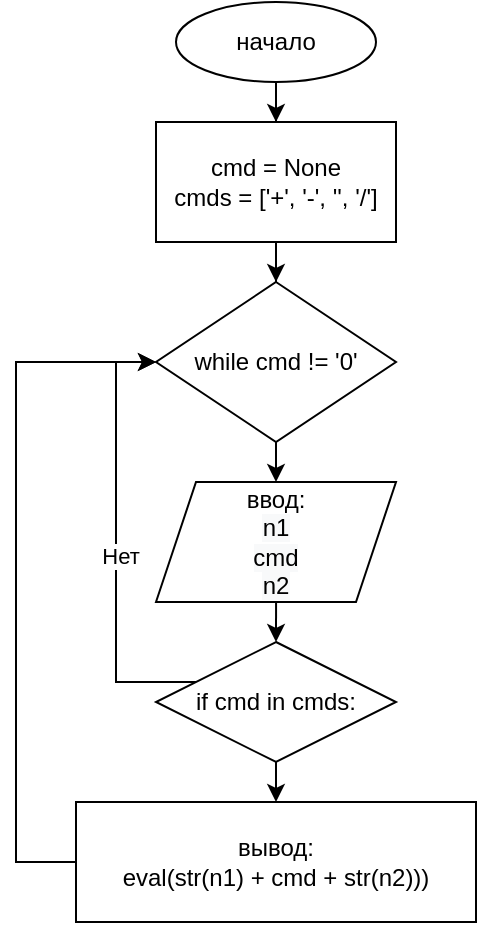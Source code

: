 <mxfile version="15.7.0" type="github" pages="8">
  <diagram id="xDxjL48lZuPB9cThj6UR" name="Page-1">
    <mxGraphModel dx="782" dy="475" grid="1" gridSize="10" guides="1" tooltips="1" connect="1" arrows="1" fold="1" page="1" pageScale="1" pageWidth="827" pageHeight="1169" math="0" shadow="0">
      <root>
        <mxCell id="0" />
        <mxCell id="1" parent="0" />
        <mxCell id="uXtQmsaCIr1bjg0FXYGU-28" style="edgeStyle=orthogonalEdgeStyle;rounded=0;orthogonalLoop=1;jettySize=auto;html=1;entryX=0.5;entryY=0;entryDx=0;entryDy=0;" parent="1" source="uXtQmsaCIr1bjg0FXYGU-1" target="uXtQmsaCIr1bjg0FXYGU-2" edge="1">
          <mxGeometry relative="1" as="geometry" />
        </mxCell>
        <mxCell id="uXtQmsaCIr1bjg0FXYGU-1" value="начало" style="ellipse;whiteSpace=wrap;html=1;" parent="1" vertex="1">
          <mxGeometry x="378" y="355" width="100" height="40" as="geometry" />
        </mxCell>
        <mxCell id="uXtQmsaCIr1bjg0FXYGU-29" style="edgeStyle=orthogonalEdgeStyle;rounded=0;orthogonalLoop=1;jettySize=auto;html=1;entryX=0.5;entryY=0;entryDx=0;entryDy=0;" parent="1" source="uXtQmsaCIr1bjg0FXYGU-2" target="uXtQmsaCIr1bjg0FXYGU-3" edge="1">
          <mxGeometry relative="1" as="geometry" />
        </mxCell>
        <mxCell id="uXtQmsaCIr1bjg0FXYGU-2" value="&lt;div&gt;cmd = None&lt;/div&gt;&lt;div&gt;cmds = [&#39;+&#39;, &#39;-&#39;, &#39;&#39;, &#39;/&#39;]&lt;/div&gt;" style="rounded=0;whiteSpace=wrap;html=1;" parent="1" vertex="1">
          <mxGeometry x="368" y="415" width="120" height="60" as="geometry" />
        </mxCell>
        <mxCell id="uXtQmsaCIr1bjg0FXYGU-12" style="edgeStyle=orthogonalEdgeStyle;rounded=0;orthogonalLoop=1;jettySize=auto;html=1;entryX=0.5;entryY=0;entryDx=0;entryDy=0;" parent="1" source="uXtQmsaCIr1bjg0FXYGU-3" edge="1">
          <mxGeometry relative="1" as="geometry">
            <mxPoint x="428" y="595" as="targetPoint" />
          </mxGeometry>
        </mxCell>
        <mxCell id="uXtQmsaCIr1bjg0FXYGU-3" value="while cmd != &#39;0&#39;" style="rhombus;whiteSpace=wrap;html=1;" parent="1" vertex="1">
          <mxGeometry x="368" y="495" width="120" height="80" as="geometry" />
        </mxCell>
        <mxCell id="uXtQmsaCIr1bjg0FXYGU-13" style="edgeStyle=orthogonalEdgeStyle;rounded=0;orthogonalLoop=1;jettySize=auto;html=1;entryX=0.5;entryY=0;entryDx=0;entryDy=0;" parent="1" target="uXtQmsaCIr1bjg0FXYGU-6" edge="1">
          <mxGeometry relative="1" as="geometry">
            <mxPoint x="428.029" y="655" as="sourcePoint" />
          </mxGeometry>
        </mxCell>
        <mxCell id="uXtQmsaCIr1bjg0FXYGU-8" style="edgeStyle=orthogonalEdgeStyle;rounded=0;orthogonalLoop=1;jettySize=auto;html=1;entryX=0;entryY=0.5;entryDx=0;entryDy=0;" parent="1" source="uXtQmsaCIr1bjg0FXYGU-6" target="uXtQmsaCIr1bjg0FXYGU-3" edge="1">
          <mxGeometry relative="1" as="geometry">
            <mxPoint x="338" y="505" as="targetPoint" />
            <Array as="points">
              <mxPoint x="348" y="695" />
              <mxPoint x="348" y="535" />
            </Array>
          </mxGeometry>
        </mxCell>
        <mxCell id="uXtQmsaCIr1bjg0FXYGU-10" value="Нет" style="edgeLabel;html=1;align=center;verticalAlign=middle;resizable=0;points=[];" parent="uXtQmsaCIr1bjg0FXYGU-8" vertex="1" connectable="0">
          <mxGeometry x="-0.058" y="-2" relative="1" as="geometry">
            <mxPoint as="offset" />
          </mxGeometry>
        </mxCell>
        <mxCell id="uXtQmsaCIr1bjg0FXYGU-22" style="edgeStyle=orthogonalEdgeStyle;rounded=0;orthogonalLoop=1;jettySize=auto;html=1;entryX=0.5;entryY=0;entryDx=0;entryDy=0;" parent="1" source="uXtQmsaCIr1bjg0FXYGU-6" edge="1">
          <mxGeometry relative="1" as="geometry">
            <mxPoint x="428" y="755" as="targetPoint" />
          </mxGeometry>
        </mxCell>
        <mxCell id="uXtQmsaCIr1bjg0FXYGU-6" value="if cmd in cmds:" style="rhombus;whiteSpace=wrap;html=1;" parent="1" vertex="1">
          <mxGeometry x="368" y="675" width="120" height="60" as="geometry" />
        </mxCell>
        <mxCell id="uXtQmsaCIr1bjg0FXYGU-7" style="edgeStyle=orthogonalEdgeStyle;rounded=0;orthogonalLoop=1;jettySize=auto;html=1;exitX=0.5;exitY=1;exitDx=0;exitDy=0;" parent="1" source="uXtQmsaCIr1bjg0FXYGU-6" target="uXtQmsaCIr1bjg0FXYGU-6" edge="1">
          <mxGeometry relative="1" as="geometry" />
        </mxCell>
        <mxCell id="uXtQmsaCIr1bjg0FXYGU-26" value="ввод:&lt;br&gt;&lt;span style=&quot;color: rgb(0 , 0 , 0) ; font-family: &amp;#34;helvetica&amp;#34; ; font-size: 12px ; font-style: normal ; font-weight: 400 ; letter-spacing: normal ; text-align: center ; text-indent: 0px ; text-transform: none ; word-spacing: 0px ; background-color: rgb(248 , 249 , 250) ; display: inline ; float: none&quot;&gt;n1&lt;/span&gt;&lt;br style=&quot;color: rgb(0 , 0 , 0) ; font-family: &amp;#34;helvetica&amp;#34; ; font-size: 12px ; font-style: normal ; font-weight: 400 ; letter-spacing: normal ; text-align: center ; text-indent: 0px ; text-transform: none ; word-spacing: 0px ; background-color: rgb(248 , 249 , 250)&quot;&gt;&lt;span style=&quot;color: rgb(0 , 0 , 0) ; font-family: &amp;#34;helvetica&amp;#34; ; font-size: 12px ; font-style: normal ; font-weight: 400 ; letter-spacing: normal ; text-align: center ; text-indent: 0px ; text-transform: none ; word-spacing: 0px ; background-color: rgb(248 , 249 , 250) ; display: inline ; float: none&quot;&gt;cmd&lt;/span&gt;&lt;br style=&quot;color: rgb(0 , 0 , 0) ; font-family: &amp;#34;helvetica&amp;#34; ; font-size: 12px ; font-style: normal ; font-weight: 400 ; letter-spacing: normal ; text-align: center ; text-indent: 0px ; text-transform: none ; word-spacing: 0px ; background-color: rgb(248 , 249 , 250)&quot;&gt;&lt;span style=&quot;color: rgb(0 , 0 , 0) ; font-family: &amp;#34;helvetica&amp;#34; ; font-size: 12px ; font-style: normal ; font-weight: 400 ; letter-spacing: normal ; text-align: center ; text-indent: 0px ; text-transform: none ; word-spacing: 0px ; background-color: rgb(248 , 249 , 250) ; display: inline ; float: none&quot;&gt;n2&lt;/span&gt;" style="shape=parallelogram;perimeter=parallelogramPerimeter;whiteSpace=wrap;html=1;fixedSize=1;align=center;" parent="1" vertex="1">
          <mxGeometry x="368" y="595" width="120" height="60" as="geometry" />
        </mxCell>
        <mxCell id="uXtQmsaCIr1bjg0FXYGU-30" style="edgeStyle=orthogonalEdgeStyle;rounded=0;orthogonalLoop=1;jettySize=auto;html=1;entryX=0;entryY=0.5;entryDx=0;entryDy=0;" parent="1" source="uXtQmsaCIr1bjg0FXYGU-27" target="uXtQmsaCIr1bjg0FXYGU-3" edge="1">
          <mxGeometry relative="1" as="geometry">
            <mxPoint x="308" y="531.863" as="targetPoint" />
            <Array as="points">
              <mxPoint x="298" y="785" />
              <mxPoint x="298" y="535" />
            </Array>
          </mxGeometry>
        </mxCell>
        <mxCell id="uXtQmsaCIr1bjg0FXYGU-27" value="&lt;span style=&quot;font-family: &amp;#34;helvetica&amp;#34;&quot;&gt;вывод:&lt;br&gt;eval(str(n1) + cmd + str(n2)))&lt;/span&gt;" style="rounded=0;whiteSpace=wrap;html=1;align=center;" parent="1" vertex="1">
          <mxGeometry x="328" y="755" width="200" height="60" as="geometry" />
        </mxCell>
      </root>
    </mxGraphModel>
  </diagram>
  <diagram id="3VDlDg5QVzo-_N4rbGpp" name="Page-2">
    <mxGraphModel dx="1564" dy="950" grid="1" gridSize="10" guides="1" tooltips="1" connect="1" arrows="1" fold="1" page="1" pageScale="1" pageWidth="827" pageHeight="1169" math="0" shadow="0">
      <root>
        <mxCell id="KdhpbKA94C1BIgnBJ4cj-0" />
        <mxCell id="KdhpbKA94C1BIgnBJ4cj-1" parent="KdhpbKA94C1BIgnBJ4cj-0" />
        <mxCell id="lmfhmIt_Y4bclbXnMQnY-4" style="edgeStyle=orthogonalEdgeStyle;rounded=0;orthogonalLoop=1;jettySize=auto;html=1;entryX=0.5;entryY=0;entryDx=0;entryDy=0;" edge="1" parent="KdhpbKA94C1BIgnBJ4cj-1" source="lmfhmIt_Y4bclbXnMQnY-0" target="lmfhmIt_Y4bclbXnMQnY-1">
          <mxGeometry relative="1" as="geometry" />
        </mxCell>
        <mxCell id="lmfhmIt_Y4bclbXnMQnY-0" value="начало" style="ellipse;whiteSpace=wrap;html=1;" vertex="1" parent="KdhpbKA94C1BIgnBJ4cj-1">
          <mxGeometry x="364" y="325.0" width="100" height="40" as="geometry" />
        </mxCell>
        <mxCell id="lmfhmIt_Y4bclbXnMQnY-5" style="edgeStyle=orthogonalEdgeStyle;rounded=0;orthogonalLoop=1;jettySize=auto;html=1;" edge="1" parent="KdhpbKA94C1BIgnBJ4cj-1" source="lmfhmIt_Y4bclbXnMQnY-1" target="lmfhmIt_Y4bclbXnMQnY-2">
          <mxGeometry relative="1" as="geometry" />
        </mxCell>
        <mxCell id="lmfhmIt_Y4bclbXnMQnY-1" value="ввод:&lt;br&gt;n" style="rounded=0;whiteSpace=wrap;html=1;align=center;" vertex="1" parent="KdhpbKA94C1BIgnBJ4cj-1">
          <mxGeometry x="354" y="395" width="120" height="40" as="geometry" />
        </mxCell>
        <mxCell id="lmfhmIt_Y4bclbXnMQnY-7" style="edgeStyle=orthogonalEdgeStyle;rounded=0;orthogonalLoop=1;jettySize=auto;html=1;entryX=0.5;entryY=0;entryDx=0;entryDy=0;" edge="1" parent="KdhpbKA94C1BIgnBJ4cj-1" source="lmfhmIt_Y4bclbXnMQnY-2" target="lmfhmIt_Y4bclbXnMQnY-6">
          <mxGeometry relative="1" as="geometry" />
        </mxCell>
        <mxCell id="lmfhmIt_Y4bclbXnMQnY-2" value="&lt;span&gt;even = odd = 0&lt;/span&gt;" style="rounded=0;whiteSpace=wrap;html=1;align=center;" vertex="1" parent="KdhpbKA94C1BIgnBJ4cj-1">
          <mxGeometry x="354" y="465" width="120" height="40" as="geometry" />
        </mxCell>
        <mxCell id="lmfhmIt_Y4bclbXnMQnY-10" style="edgeStyle=orthogonalEdgeStyle;rounded=0;orthogonalLoop=1;jettySize=auto;html=1;entryX=0.5;entryY=0;entryDx=0;entryDy=0;" edge="1" parent="KdhpbKA94C1BIgnBJ4cj-1" source="lmfhmIt_Y4bclbXnMQnY-6" target="lmfhmIt_Y4bclbXnMQnY-9">
          <mxGeometry relative="1" as="geometry" />
        </mxCell>
        <mxCell id="lmfhmIt_Y4bclbXnMQnY-6" value="while n &amp;gt; 0" style="rhombus;whiteSpace=wrap;html=1;align=center;" vertex="1" parent="KdhpbKA94C1BIgnBJ4cj-1">
          <mxGeometry x="354" y="535" width="120" height="40" as="geometry" />
        </mxCell>
        <mxCell id="lmfhmIt_Y4bclbXnMQnY-12" style="edgeStyle=orthogonalEdgeStyle;rounded=0;orthogonalLoop=1;jettySize=auto;html=1;entryX=0;entryY=0.5;entryDx=0;entryDy=0;" edge="1" parent="KdhpbKA94C1BIgnBJ4cj-1" source="lmfhmIt_Y4bclbXnMQnY-9" target="lmfhmIt_Y4bclbXnMQnY-11">
          <mxGeometry relative="1" as="geometry" />
        </mxCell>
        <mxCell id="lmfhmIt_Y4bclbXnMQnY-13" value="Да" style="edgeLabel;html=1;align=center;verticalAlign=middle;resizable=0;points=[];" vertex="1" connectable="0" parent="lmfhmIt_Y4bclbXnMQnY-12">
          <mxGeometry x="-0.26" relative="1" as="geometry">
            <mxPoint as="offset" />
          </mxGeometry>
        </mxCell>
        <mxCell id="lmfhmIt_Y4bclbXnMQnY-17" style="edgeStyle=orthogonalEdgeStyle;rounded=0;orthogonalLoop=1;jettySize=auto;html=1;" edge="1" parent="KdhpbKA94C1BIgnBJ4cj-1" source="lmfhmIt_Y4bclbXnMQnY-9" target="lmfhmIt_Y4bclbXnMQnY-14">
          <mxGeometry relative="1" as="geometry" />
        </mxCell>
        <mxCell id="lmfhmIt_Y4bclbXnMQnY-18" value="Нет" style="edgeLabel;html=1;align=center;verticalAlign=middle;resizable=0;points=[];" vertex="1" connectable="0" parent="lmfhmIt_Y4bclbXnMQnY-17">
          <mxGeometry x="-0.114" y="-1" relative="1" as="geometry">
            <mxPoint x="2" y="1" as="offset" />
          </mxGeometry>
        </mxCell>
        <mxCell id="lmfhmIt_Y4bclbXnMQnY-9" value="&lt;div&gt;if n % 2 == 0&lt;/div&gt;" style="rhombus;whiteSpace=wrap;html=1;align=center;" vertex="1" parent="KdhpbKA94C1BIgnBJ4cj-1">
          <mxGeometry x="344" y="605" width="140" height="60" as="geometry" />
        </mxCell>
        <mxCell id="lmfhmIt_Y4bclbXnMQnY-19" style="edgeStyle=orthogonalEdgeStyle;rounded=0;orthogonalLoop=1;jettySize=auto;html=1;" edge="1" parent="KdhpbKA94C1BIgnBJ4cj-1" source="lmfhmIt_Y4bclbXnMQnY-11" target="lmfhmIt_Y4bclbXnMQnY-20">
          <mxGeometry relative="1" as="geometry">
            <mxPoint x="414" y="725" as="targetPoint" />
            <Array as="points">
              <mxPoint x="574" y="725" />
            </Array>
          </mxGeometry>
        </mxCell>
        <mxCell id="lmfhmIt_Y4bclbXnMQnY-11" value="even += 1" style="rounded=0;whiteSpace=wrap;html=1;align=center;" vertex="1" parent="KdhpbKA94C1BIgnBJ4cj-1">
          <mxGeometry x="524" y="625" width="80" height="20" as="geometry" />
        </mxCell>
        <mxCell id="lmfhmIt_Y4bclbXnMQnY-21" style="edgeStyle=orthogonalEdgeStyle;rounded=0;orthogonalLoop=1;jettySize=auto;html=1;entryX=0;entryY=0.5;entryDx=0;entryDy=0;" edge="1" parent="KdhpbKA94C1BIgnBJ4cj-1" source="lmfhmIt_Y4bclbXnMQnY-14" target="lmfhmIt_Y4bclbXnMQnY-20">
          <mxGeometry relative="1" as="geometry">
            <mxPoint x="264" y="735" as="targetPoint" />
            <Array as="points">
              <mxPoint x="264" y="725" />
            </Array>
          </mxGeometry>
        </mxCell>
        <mxCell id="lmfhmIt_Y4bclbXnMQnY-14" value="even += 1" style="rounded=0;whiteSpace=wrap;html=1;align=center;" vertex="1" parent="KdhpbKA94C1BIgnBJ4cj-1">
          <mxGeometry x="224" y="625" width="80" height="20" as="geometry" />
        </mxCell>
        <mxCell id="lmfhmIt_Y4bclbXnMQnY-26" style="edgeStyle=orthogonalEdgeStyle;rounded=0;orthogonalLoop=1;jettySize=auto;html=1;entryX=0.5;entryY=0;entryDx=0;entryDy=0;" edge="1" parent="KdhpbKA94C1BIgnBJ4cj-1" source="lmfhmIt_Y4bclbXnMQnY-20" target="lmfhmIt_Y4bclbXnMQnY-24">
          <mxGeometry relative="1" as="geometry" />
        </mxCell>
        <mxCell id="lmfhmIt_Y4bclbXnMQnY-20" value="n = n // 10" style="rounded=0;whiteSpace=wrap;html=1;align=center;" vertex="1" parent="KdhpbKA94C1BIgnBJ4cj-1">
          <mxGeometry x="374" y="715" width="80" height="20" as="geometry" />
        </mxCell>
        <mxCell id="lmfhmIt_Y4bclbXnMQnY-24" value="вывод:&lt;br&gt;even, odd" style="shape=parallelogram;perimeter=parallelogramPerimeter;whiteSpace=wrap;html=1;fixedSize=1;align=center;" vertex="1" parent="KdhpbKA94C1BIgnBJ4cj-1">
          <mxGeometry x="354" y="785" width="120" height="60" as="geometry" />
        </mxCell>
      </root>
    </mxGraphModel>
  </diagram>
  <diagram id="DegA-s0k2MDUvXudhotD" name="Page-3">
    <mxGraphModel dx="1564" dy="950" grid="1" gridSize="10" guides="1" tooltips="1" connect="1" arrows="1" fold="1" page="1" pageScale="1" pageWidth="827" pageHeight="1169" math="0" shadow="0">
      <root>
        <mxCell id="-76ca7BMQtTDDdnfGafE-0" />
        <mxCell id="-76ca7BMQtTDDdnfGafE-1" parent="-76ca7BMQtTDDdnfGafE-0" />
        <mxCell id="-76ca7BMQtTDDdnfGafE-5" style="edgeStyle=orthogonalEdgeStyle;rounded=0;orthogonalLoop=1;jettySize=auto;html=1;entryX=0.5;entryY=0;entryDx=0;entryDy=0;" edge="1" parent="-76ca7BMQtTDDdnfGafE-1" source="-76ca7BMQtTDDdnfGafE-2" target="-76ca7BMQtTDDdnfGafE-3">
          <mxGeometry relative="1" as="geometry" />
        </mxCell>
        <mxCell id="-76ca7BMQtTDDdnfGafE-2" value="начало" style="ellipse;whiteSpace=wrap;html=1;" vertex="1" parent="-76ca7BMQtTDDdnfGafE-1">
          <mxGeometry x="364" y="335.0" width="100" height="40" as="geometry" />
        </mxCell>
        <mxCell id="-76ca7BMQtTDDdnfGafE-6" style="edgeStyle=orthogonalEdgeStyle;rounded=0;orthogonalLoop=1;jettySize=auto;html=1;entryX=0.5;entryY=0;entryDx=0;entryDy=0;" edge="1" parent="-76ca7BMQtTDDdnfGafE-1" source="-76ca7BMQtTDDdnfGafE-3" target="-76ca7BMQtTDDdnfGafE-4">
          <mxGeometry relative="1" as="geometry" />
        </mxCell>
        <mxCell id="-76ca7BMQtTDDdnfGafE-3" value="ввод: n1" style="shape=parallelogram;perimeter=parallelogramPerimeter;whiteSpace=wrap;html=1;fixedSize=1;align=center;" vertex="1" parent="-76ca7BMQtTDDdnfGafE-1">
          <mxGeometry x="354" y="415" width="120" height="40" as="geometry" />
        </mxCell>
        <mxCell id="-76ca7BMQtTDDdnfGafE-8" style="edgeStyle=orthogonalEdgeStyle;rounded=0;orthogonalLoop=1;jettySize=auto;html=1;entryX=0.5;entryY=0;entryDx=0;entryDy=0;" edge="1" parent="-76ca7BMQtTDDdnfGafE-1" source="-76ca7BMQtTDDdnfGafE-4" target="-76ca7BMQtTDDdnfGafE-7">
          <mxGeometry relative="1" as="geometry" />
        </mxCell>
        <mxCell id="-76ca7BMQtTDDdnfGafE-4" value="&amp;nbsp;n2 = 0" style="rounded=0;whiteSpace=wrap;html=1;align=center;" vertex="1" parent="-76ca7BMQtTDDdnfGafE-1">
          <mxGeometry x="354" y="495" width="120" height="40" as="geometry" />
        </mxCell>
        <mxCell id="-76ca7BMQtTDDdnfGafE-10" style="edgeStyle=orthogonalEdgeStyle;rounded=0;orthogonalLoop=1;jettySize=auto;html=1;entryX=0.5;entryY=0;entryDx=0;entryDy=0;" edge="1" parent="-76ca7BMQtTDDdnfGafE-1" source="-76ca7BMQtTDDdnfGafE-7" target="-76ca7BMQtTDDdnfGafE-9">
          <mxGeometry relative="1" as="geometry" />
        </mxCell>
        <mxCell id="-76ca7BMQtTDDdnfGafE-7" value="while n1 &amp;gt; 0" style="rhombus;whiteSpace=wrap;html=1;align=center;" vertex="1" parent="-76ca7BMQtTDDdnfGafE-1">
          <mxGeometry x="354" y="575" width="120" height="40" as="geometry" />
        </mxCell>
        <mxCell id="-76ca7BMQtTDDdnfGafE-13" style="edgeStyle=orthogonalEdgeStyle;rounded=0;orthogonalLoop=1;jettySize=auto;html=1;entryX=0.5;entryY=0;entryDx=0;entryDy=0;" edge="1" parent="-76ca7BMQtTDDdnfGafE-1" source="-76ca7BMQtTDDdnfGafE-9" target="-76ca7BMQtTDDdnfGafE-12">
          <mxGeometry relative="1" as="geometry" />
        </mxCell>
        <mxCell id="-76ca7BMQtTDDdnfGafE-9" value="digit = n1 % 10&lt;br&gt;n1 //= 10&lt;br&gt;n2 *= 10&lt;br&gt;n2 += digit" style="rounded=0;whiteSpace=wrap;html=1;align=center;" vertex="1" parent="-76ca7BMQtTDDdnfGafE-1">
          <mxGeometry x="354" y="655" width="120" height="80" as="geometry" />
        </mxCell>
        <mxCell id="-76ca7BMQtTDDdnfGafE-12" value="вывод:&lt;br&gt;n2" style="shape=parallelogram;perimeter=parallelogramPerimeter;whiteSpace=wrap;html=1;fixedSize=1;align=center;" vertex="1" parent="-76ca7BMQtTDDdnfGafE-1">
          <mxGeometry x="354" y="775" width="120" height="60" as="geometry" />
        </mxCell>
      </root>
    </mxGraphModel>
  </diagram>
  <diagram id="ZoBrxolEW9NF1-OdO8el" name="Page-4">
    <mxGraphModel dx="1303" dy="792" grid="1" gridSize="10" guides="1" tooltips="1" connect="1" arrows="1" fold="1" page="1" pageScale="1" pageWidth="827" pageHeight="1169" math="0" shadow="0">
      <root>
        <mxCell id="j8MG5OgaBa-JRvhpL0iL-0" />
        <mxCell id="j8MG5OgaBa-JRvhpL0iL-1" parent="j8MG5OgaBa-JRvhpL0iL-0" />
        <mxCell id="j8MG5OgaBa-JRvhpL0iL-29" value="" style="edgeStyle=orthogonalEdgeStyle;rounded=0;orthogonalLoop=1;jettySize=auto;html=1;" edge="1" parent="j8MG5OgaBa-JRvhpL0iL-1" source="j8MG5OgaBa-JRvhpL0iL-2" target="j8MG5OgaBa-JRvhpL0iL-4">
          <mxGeometry relative="1" as="geometry" />
        </mxCell>
        <mxCell id="j8MG5OgaBa-JRvhpL0iL-2" value="начало" style="ellipse;whiteSpace=wrap;html=1;" vertex="1" parent="j8MG5OgaBa-JRvhpL0iL-1">
          <mxGeometry x="363" y="305.0" width="100" height="40" as="geometry" />
        </mxCell>
        <mxCell id="j8MG5OgaBa-JRvhpL0iL-28" value="" style="edgeStyle=orthogonalEdgeStyle;rounded=0;orthogonalLoop=1;jettySize=auto;html=1;" edge="1" parent="j8MG5OgaBa-JRvhpL0iL-1" source="j8MG5OgaBa-JRvhpL0iL-4" target="j8MG5OgaBa-JRvhpL0iL-5">
          <mxGeometry relative="1" as="geometry" />
        </mxCell>
        <mxCell id="j8MG5OgaBa-JRvhpL0iL-4" value="&lt;div&gt;row = 1&lt;/div&gt;&lt;div&gt;i = 1&lt;/div&gt;&lt;div&gt;result = 1&lt;/div&gt;" style="rounded=0;whiteSpace=wrap;html=1;align=center;" vertex="1" parent="j8MG5OgaBa-JRvhpL0iL-1">
          <mxGeometry x="353" y="385" width="120" height="60" as="geometry" />
        </mxCell>
        <mxCell id="j8MG5OgaBa-JRvhpL0iL-27" value="" style="edgeStyle=orthogonalEdgeStyle;rounded=0;orthogonalLoop=1;jettySize=auto;html=1;" edge="1" parent="j8MG5OgaBa-JRvhpL0iL-1" source="j8MG5OgaBa-JRvhpL0iL-5" target="j8MG5OgaBa-JRvhpL0iL-6">
          <mxGeometry relative="1" as="geometry" />
        </mxCell>
        <mxCell id="j8MG5OgaBa-JRvhpL0iL-5" value="ввод: n" style="shape=parallelogram;perimeter=parallelogramPerimeter;whiteSpace=wrap;html=1;fixedSize=1;align=center;" vertex="1" parent="j8MG5OgaBa-JRvhpL0iL-1">
          <mxGeometry x="353" y="485" width="120" height="40" as="geometry" />
        </mxCell>
        <mxCell id="j8MG5OgaBa-JRvhpL0iL-26" value="" style="edgeStyle=orthogonalEdgeStyle;rounded=0;orthogonalLoop=1;jettySize=auto;html=1;" edge="1" parent="j8MG5OgaBa-JRvhpL0iL-1" source="j8MG5OgaBa-JRvhpL0iL-6" target="j8MG5OgaBa-JRvhpL0iL-9">
          <mxGeometry relative="1" as="geometry" />
        </mxCell>
        <mxCell id="j8MG5OgaBa-JRvhpL0iL-6" value="while i != n" style="rhombus;whiteSpace=wrap;html=1;align=center;" vertex="1" parent="j8MG5OgaBa-JRvhpL0iL-1">
          <mxGeometry x="353" y="565" width="120" height="50" as="geometry" />
        </mxCell>
        <mxCell id="j8MG5OgaBa-JRvhpL0iL-25" value="" style="edgeStyle=orthogonalEdgeStyle;rounded=0;orthogonalLoop=1;jettySize=auto;html=1;" edge="1" parent="j8MG5OgaBa-JRvhpL0iL-1" source="j8MG5OgaBa-JRvhpL0iL-9" target="j8MG5OgaBa-JRvhpL0iL-11">
          <mxGeometry relative="1" as="geometry" />
        </mxCell>
        <mxCell id="j8MG5OgaBa-JRvhpL0iL-9" value="i += 1,&amp;nbsp;row *= 0.5" style="rounded=0;whiteSpace=wrap;html=1;align=center;" vertex="1" parent="j8MG5OgaBa-JRvhpL0iL-1">
          <mxGeometry x="353" y="655" width="120" height="40" as="geometry" />
        </mxCell>
        <mxCell id="j8MG5OgaBa-JRvhpL0iL-14" style="edgeStyle=orthogonalEdgeStyle;rounded=0;orthogonalLoop=1;jettySize=auto;html=1;entryX=0;entryY=0.5;entryDx=0;entryDy=0;" edge="1" parent="j8MG5OgaBa-JRvhpL0iL-1" source="j8MG5OgaBa-JRvhpL0iL-11" target="j8MG5OgaBa-JRvhpL0iL-12">
          <mxGeometry relative="1" as="geometry" />
        </mxCell>
        <mxCell id="j8MG5OgaBa-JRvhpL0iL-19" value="Да" style="edgeLabel;html=1;align=center;verticalAlign=middle;resizable=0;points=[];" vertex="1" connectable="0" parent="j8MG5OgaBa-JRvhpL0iL-14">
          <mxGeometry x="-0.63" relative="1" as="geometry">
            <mxPoint as="offset" />
          </mxGeometry>
        </mxCell>
        <mxCell id="j8MG5OgaBa-JRvhpL0iL-17" value="" style="edgeStyle=orthogonalEdgeStyle;rounded=0;orthogonalLoop=1;jettySize=auto;html=1;" edge="1" parent="j8MG5OgaBa-JRvhpL0iL-1" source="j8MG5OgaBa-JRvhpL0iL-11" target="j8MG5OgaBa-JRvhpL0iL-13">
          <mxGeometry relative="1" as="geometry" />
        </mxCell>
        <mxCell id="j8MG5OgaBa-JRvhpL0iL-18" value="Нет" style="edgeLabel;html=1;align=center;verticalAlign=middle;resizable=0;points=[];" vertex="1" connectable="0" parent="j8MG5OgaBa-JRvhpL0iL-17">
          <mxGeometry x="0.339" relative="1" as="geometry">
            <mxPoint x="3" as="offset" />
          </mxGeometry>
        </mxCell>
        <mxCell id="j8MG5OgaBa-JRvhpL0iL-24" value="" style="edgeStyle=orthogonalEdgeStyle;rounded=0;orthogonalLoop=1;jettySize=auto;html=1;" edge="1" parent="j8MG5OgaBa-JRvhpL0iL-1" source="j8MG5OgaBa-JRvhpL0iL-11" target="j8MG5OgaBa-JRvhpL0iL-21">
          <mxGeometry relative="1" as="geometry" />
        </mxCell>
        <mxCell id="j8MG5OgaBa-JRvhpL0iL-11" value="if i % 2 == 0" style="rhombus;whiteSpace=wrap;html=1;align=center;" vertex="1" parent="j8MG5OgaBa-JRvhpL0iL-1">
          <mxGeometry x="353" y="735" width="120" height="50" as="geometry" />
        </mxCell>
        <mxCell id="j8MG5OgaBa-JRvhpL0iL-22" style="edgeStyle=orthogonalEdgeStyle;rounded=0;orthogonalLoop=1;jettySize=auto;html=1;entryX=1;entryY=0.5;entryDx=0;entryDy=0;" edge="1" parent="j8MG5OgaBa-JRvhpL0iL-1" source="j8MG5OgaBa-JRvhpL0iL-12" target="j8MG5OgaBa-JRvhpL0iL-21">
          <mxGeometry relative="1" as="geometry">
            <mxPoint x="563" y="855" as="targetPoint" />
            <Array as="points">
              <mxPoint x="563" y="845" />
            </Array>
          </mxGeometry>
        </mxCell>
        <mxCell id="j8MG5OgaBa-JRvhpL0iL-12" value="result = result - row" style="rounded=0;whiteSpace=wrap;html=1;align=center;" vertex="1" parent="j8MG5OgaBa-JRvhpL0iL-1">
          <mxGeometry x="503" y="745" width="120" height="30" as="geometry" />
        </mxCell>
        <mxCell id="j8MG5OgaBa-JRvhpL0iL-23" style="edgeStyle=orthogonalEdgeStyle;rounded=0;orthogonalLoop=1;jettySize=auto;html=1;entryX=0;entryY=0.5;entryDx=0;entryDy=0;" edge="1" parent="j8MG5OgaBa-JRvhpL0iL-1" source="j8MG5OgaBa-JRvhpL0iL-13" target="j8MG5OgaBa-JRvhpL0iL-21">
          <mxGeometry relative="1" as="geometry">
            <mxPoint x="263" y="855.0" as="targetPoint" />
            <Array as="points">
              <mxPoint x="263" y="845" />
            </Array>
          </mxGeometry>
        </mxCell>
        <mxCell id="j8MG5OgaBa-JRvhpL0iL-13" value="result = result + row" style="rounded=0;whiteSpace=wrap;html=1;align=center;" vertex="1" parent="j8MG5OgaBa-JRvhpL0iL-1">
          <mxGeometry x="203" y="745" width="120" height="30" as="geometry" />
        </mxCell>
        <mxCell id="j8MG5OgaBa-JRvhpL0iL-21" value="вывод: result" style="shape=parallelogram;perimeter=parallelogramPerimeter;whiteSpace=wrap;html=1;fixedSize=1;align=center;" vertex="1" parent="j8MG5OgaBa-JRvhpL0iL-1">
          <mxGeometry x="353" y="825" width="120" height="40" as="geometry" />
        </mxCell>
      </root>
    </mxGraphModel>
  </diagram>
  <diagram id="k7t0coKjF9FCFjCpQpF3" name="Page-5">
    <mxGraphModel dx="1564" dy="950" grid="1" gridSize="10" guides="1" tooltips="1" connect="1" arrows="1" fold="1" page="1" pageScale="1" pageWidth="827" pageHeight="1169" math="0" shadow="0">
      <root>
        <mxCell id="dz4hylIKuWf44WVbnWmr-0" />
        <mxCell id="dz4hylIKuWf44WVbnWmr-1" parent="dz4hylIKuWf44WVbnWmr-0" />
        <mxCell id="dz4hylIKuWf44WVbnWmr-8" value="" style="edgeStyle=orthogonalEdgeStyle;rounded=0;orthogonalLoop=1;jettySize=auto;html=1;" edge="1" parent="dz4hylIKuWf44WVbnWmr-1" source="dz4hylIKuWf44WVbnWmr-2" target="dz4hylIKuWf44WVbnWmr-3">
          <mxGeometry relative="1" as="geometry" />
        </mxCell>
        <mxCell id="dz4hylIKuWf44WVbnWmr-2" value="начало" style="ellipse;whiteSpace=wrap;html=1;" vertex="1" parent="dz4hylIKuWf44WVbnWmr-1">
          <mxGeometry x="364" y="360.0" width="100" height="40" as="geometry" />
        </mxCell>
        <mxCell id="dz4hylIKuWf44WVbnWmr-7" value="" style="edgeStyle=orthogonalEdgeStyle;rounded=0;orthogonalLoop=1;jettySize=auto;html=1;" edge="1" parent="dz4hylIKuWf44WVbnWmr-1" source="dz4hylIKuWf44WVbnWmr-3" target="dz4hylIKuWf44WVbnWmr-4">
          <mxGeometry relative="1" as="geometry" />
        </mxCell>
        <mxCell id="dz4hylIKuWf44WVbnWmr-3" value="for i in range(32, 128):" style="rhombus;whiteSpace=wrap;html=1;align=center;" vertex="1" parent="dz4hylIKuWf44WVbnWmr-1">
          <mxGeometry x="324" y="440" width="180" height="60" as="geometry" />
        </mxCell>
        <mxCell id="dz4hylIKuWf44WVbnWmr-13" value="" style="edgeStyle=orthogonalEdgeStyle;rounded=0;orthogonalLoop=1;jettySize=auto;html=1;" edge="1" parent="dz4hylIKuWf44WVbnWmr-1" source="dz4hylIKuWf44WVbnWmr-4" target="dz4hylIKuWf44WVbnWmr-10">
          <mxGeometry relative="1" as="geometry" />
        </mxCell>
        <mxCell id="dz4hylIKuWf44WVbnWmr-4" value="вывод:&lt;br&gt;&amp;nbsp;i, chr(i)" style="shape=parallelogram;perimeter=parallelogramPerimeter;whiteSpace=wrap;html=1;fixedSize=1;align=center;" vertex="1" parent="dz4hylIKuWf44WVbnWmr-1">
          <mxGeometry x="354" y="540" width="120" height="60" as="geometry" />
        </mxCell>
        <mxCell id="dz4hylIKuWf44WVbnWmr-15" value="" style="edgeStyle=orthogonalEdgeStyle;rounded=0;orthogonalLoop=1;jettySize=auto;html=1;" edge="1" parent="dz4hylIKuWf44WVbnWmr-1" source="dz4hylIKuWf44WVbnWmr-10" target="dz4hylIKuWf44WVbnWmr-12">
          <mxGeometry relative="1" as="geometry" />
        </mxCell>
        <mxCell id="dz4hylIKuWf44WVbnWmr-10" value="if i % 10 == 0" style="rhombus;whiteSpace=wrap;html=1;align=center;" vertex="1" parent="dz4hylIKuWf44WVbnWmr-1">
          <mxGeometry x="354" y="644.5" width="120" height="60" as="geometry" />
        </mxCell>
        <mxCell id="dz4hylIKuWf44WVbnWmr-12" value="вывод:&lt;br&gt;\n&amp;nbsp;&lt;br&gt;&#39;Новая строчка&#39;" style="shape=parallelogram;perimeter=parallelogramPerimeter;whiteSpace=wrap;html=1;fixedSize=1;align=center;" vertex="1" parent="dz4hylIKuWf44WVbnWmr-1">
          <mxGeometry x="354" y="750" width="120" height="60" as="geometry" />
        </mxCell>
      </root>
    </mxGraphModel>
  </diagram>
  <diagram id="rva4v0Xfq_Jp97CwjFyH" name="Page-6">
    <mxGraphModel dx="1117" dy="679" grid="1" gridSize="10" guides="1" tooltips="1" connect="1" arrows="1" fold="1" page="1" pageScale="1" pageWidth="827" pageHeight="1169" math="0" shadow="0">
      <root>
        <mxCell id="-dq8YePc3o6OMzzfx8bf-0" />
        <mxCell id="-dq8YePc3o6OMzzfx8bf-1" parent="-dq8YePc3o6OMzzfx8bf-0" />
        <mxCell id="KyB-slcXAGhydotY2PeT-7" value="" style="edgeStyle=orthogonalEdgeStyle;rounded=0;orthogonalLoop=1;jettySize=auto;html=1;" edge="1" parent="-dq8YePc3o6OMzzfx8bf-1" source="-dq8YePc3o6OMzzfx8bf-2" target="-dq8YePc3o6OMzzfx8bf-3">
          <mxGeometry relative="1" as="geometry" />
        </mxCell>
        <mxCell id="-dq8YePc3o6OMzzfx8bf-2" value="начало" style="ellipse;whiteSpace=wrap;html=1;" parent="-dq8YePc3o6OMzzfx8bf-1" vertex="1">
          <mxGeometry x="350" y="200.0" width="100" height="40" as="geometry" />
        </mxCell>
        <mxCell id="KyB-slcXAGhydotY2PeT-8" value="" style="edgeStyle=orthogonalEdgeStyle;rounded=0;orthogonalLoop=1;jettySize=auto;html=1;" edge="1" parent="-dq8YePc3o6OMzzfx8bf-1" source="-dq8YePc3o6OMzzfx8bf-3" target="-dq8YePc3o6OMzzfx8bf-5">
          <mxGeometry relative="1" as="geometry" />
        </mxCell>
        <mxCell id="-dq8YePc3o6OMzzfx8bf-3" value="&lt;div&gt;n = round(random() * 100)&lt;/div&gt;&lt;div&gt;i = 1&lt;/div&gt;" style="rounded=0;whiteSpace=wrap;html=1;align=center;" parent="-dq8YePc3o6OMzzfx8bf-1" vertex="1">
          <mxGeometry x="340" y="280" width="120" height="60" as="geometry" />
        </mxCell>
        <mxCell id="KyB-slcXAGhydotY2PeT-9" value="" style="edgeStyle=orthogonalEdgeStyle;rounded=0;orthogonalLoop=1;jettySize=auto;html=1;" edge="1" parent="-dq8YePc3o6OMzzfx8bf-1" source="-dq8YePc3o6OMzzfx8bf-5" target="-dq8YePc3o6OMzzfx8bf-6">
          <mxGeometry relative="1" as="geometry" />
        </mxCell>
        <mxCell id="-dq8YePc3o6OMzzfx8bf-5" value="while i &amp;lt;= 10" style="rhombus;whiteSpace=wrap;html=1;align=center;" parent="-dq8YePc3o6OMzzfx8bf-1" vertex="1">
          <mxGeometry x="340" y="380" width="120" height="80" as="geometry" />
        </mxCell>
        <mxCell id="KyB-slcXAGhydotY2PeT-13" style="edgeStyle=orthogonalEdgeStyle;rounded=0;orthogonalLoop=1;jettySize=auto;html=1;entryX=0.5;entryY=0;entryDx=0;entryDy=0;" edge="1" parent="-dq8YePc3o6OMzzfx8bf-1" source="-dq8YePc3o6OMzzfx8bf-6" target="-dq8YePc3o6OMzzfx8bf-7">
          <mxGeometry relative="1" as="geometry" />
        </mxCell>
        <mxCell id="-dq8YePc3o6OMzzfx8bf-6" value="ввод: u" style="shape=parallelogram;perimeter=parallelogramPerimeter;whiteSpace=wrap;html=1;fixedSize=1;align=center;" parent="-dq8YePc3o6OMzzfx8bf-1" vertex="1">
          <mxGeometry x="340" y="500" width="120" height="40" as="geometry" />
        </mxCell>
        <mxCell id="KyB-slcXAGhydotY2PeT-14" style="edgeStyle=orthogonalEdgeStyle;rounded=0;orthogonalLoop=1;jettySize=auto;html=1;" edge="1" parent="-dq8YePc3o6OMzzfx8bf-1" source="-dq8YePc3o6OMzzfx8bf-7" target="KyB-slcXAGhydotY2PeT-1">
          <mxGeometry relative="1" as="geometry" />
        </mxCell>
        <mxCell id="KyB-slcXAGhydotY2PeT-45" value="Да" style="edgeLabel;html=1;align=center;verticalAlign=middle;resizable=0;points=[];" vertex="1" connectable="0" parent="KyB-slcXAGhydotY2PeT-14">
          <mxGeometry x="0.151" y="-1" relative="1" as="geometry">
            <mxPoint as="offset" />
          </mxGeometry>
        </mxCell>
        <mxCell id="KyB-slcXAGhydotY2PeT-40" style="edgeStyle=orthogonalEdgeStyle;rounded=0;orthogonalLoop=1;jettySize=auto;html=1;entryX=0;entryY=0.5;entryDx=0;entryDy=0;" edge="1" parent="-dq8YePc3o6OMzzfx8bf-1" source="-dq8YePc3o6OMzzfx8bf-7" target="KyB-slcXAGhydotY2PeT-0">
          <mxGeometry relative="1" as="geometry">
            <Array as="points">
              <mxPoint x="340" y="600" />
              <mxPoint x="340" y="740" />
            </Array>
          </mxGeometry>
        </mxCell>
        <mxCell id="KyB-slcXAGhydotY2PeT-43" value="Нет" style="edgeLabel;html=1;align=center;verticalAlign=middle;resizable=0;points=[];" vertex="1" connectable="0" parent="KyB-slcXAGhydotY2PeT-40">
          <mxGeometry x="-0.821" y="1" relative="1" as="geometry">
            <mxPoint as="offset" />
          </mxGeometry>
        </mxCell>
        <mxCell id="-dq8YePc3o6OMzzfx8bf-7" value="if u &amp;gt; n" style="rhombus;whiteSpace=wrap;html=1;align=center;" parent="-dq8YePc3o6OMzzfx8bf-1" vertex="1">
          <mxGeometry x="360" y="580" width="80" height="40" as="geometry" />
        </mxCell>
        <mxCell id="KyB-slcXAGhydotY2PeT-20" style="edgeStyle=orthogonalEdgeStyle;rounded=0;orthogonalLoop=1;jettySize=auto;html=1;entryX=0.5;entryY=0;entryDx=0;entryDy=0;" edge="1" parent="-dq8YePc3o6OMzzfx8bf-1" source="KyB-slcXAGhydotY2PeT-0" target="KyB-slcXAGhydotY2PeT-4">
          <mxGeometry relative="1" as="geometry" />
        </mxCell>
        <mxCell id="KyB-slcXAGhydotY2PeT-47" value="Да" style="edgeLabel;html=1;align=center;verticalAlign=middle;resizable=0;points=[];" vertex="1" connectable="0" parent="KyB-slcXAGhydotY2PeT-20">
          <mxGeometry x="0.325" relative="1" as="geometry">
            <mxPoint as="offset" />
          </mxGeometry>
        </mxCell>
        <mxCell id="KyB-slcXAGhydotY2PeT-41" style="edgeStyle=orthogonalEdgeStyle;rounded=0;orthogonalLoop=1;jettySize=auto;html=1;entryX=1;entryY=0.5;entryDx=0;entryDy=0;" edge="1" parent="-dq8YePc3o6OMzzfx8bf-1" source="KyB-slcXAGhydotY2PeT-0" target="KyB-slcXAGhydotY2PeT-5">
          <mxGeometry relative="1" as="geometry">
            <mxPoint x="460" y="890" as="targetPoint" />
            <Array as="points">
              <mxPoint x="460" y="740" />
              <mxPoint x="460" y="880" />
            </Array>
          </mxGeometry>
        </mxCell>
        <mxCell id="KyB-slcXAGhydotY2PeT-46" value="Нет" style="edgeLabel;html=1;align=center;verticalAlign=middle;resizable=0;points=[];" vertex="1" connectable="0" parent="KyB-slcXAGhydotY2PeT-41">
          <mxGeometry x="-0.834" y="-1" relative="1" as="geometry">
            <mxPoint as="offset" />
          </mxGeometry>
        </mxCell>
        <mxCell id="KyB-slcXAGhydotY2PeT-0" value="elif u &amp;lt; n" style="rhombus;whiteSpace=wrap;html=1;align=center;" vertex="1" parent="-dq8YePc3o6OMzzfx8bf-1">
          <mxGeometry x="360" y="720" width="80" height="40" as="geometry" />
        </mxCell>
        <mxCell id="KyB-slcXAGhydotY2PeT-39" style="edgeStyle=orthogonalEdgeStyle;rounded=0;orthogonalLoop=1;jettySize=auto;html=1;" edge="1" parent="-dq8YePc3o6OMzzfx8bf-1" source="KyB-slcXAGhydotY2PeT-1">
          <mxGeometry relative="1" as="geometry">
            <mxPoint x="470" y="830" as="targetPoint" />
          </mxGeometry>
        </mxCell>
        <mxCell id="KyB-slcXAGhydotY2PeT-1" value="вывод:&lt;br&gt;&#39;Много&#39;" style="shape=parallelogram;perimeter=parallelogramPerimeter;whiteSpace=wrap;html=1;fixedSize=1;" vertex="1" parent="-dq8YePc3o6OMzzfx8bf-1">
          <mxGeometry x="360" y="650" width="80" height="40" as="geometry" />
        </mxCell>
        <mxCell id="KyB-slcXAGhydotY2PeT-3" style="edgeStyle=orthogonalEdgeStyle;rounded=0;orthogonalLoop=1;jettySize=auto;html=1;exitX=0.5;exitY=1;exitDx=0;exitDy=0;" edge="1" parent="-dq8YePc3o6OMzzfx8bf-1" source="-dq8YePc3o6OMzzfx8bf-7" target="-dq8YePc3o6OMzzfx8bf-7">
          <mxGeometry relative="1" as="geometry" />
        </mxCell>
        <mxCell id="KyB-slcXAGhydotY2PeT-38" style="edgeStyle=orthogonalEdgeStyle;rounded=0;orthogonalLoop=1;jettySize=auto;html=1;" edge="1" parent="-dq8YePc3o6OMzzfx8bf-1" source="KyB-slcXAGhydotY2PeT-4">
          <mxGeometry relative="1" as="geometry">
            <mxPoint x="470" y="970" as="targetPoint" />
          </mxGeometry>
        </mxCell>
        <mxCell id="KyB-slcXAGhydotY2PeT-4" value="вывод:&lt;br&gt;&#39;Мало&#39;" style="shape=parallelogram;perimeter=parallelogramPerimeter;whiteSpace=wrap;html=1;fixedSize=1;" vertex="1" parent="-dq8YePc3o6OMzzfx8bf-1">
          <mxGeometry x="360" y="790" width="80" height="40" as="geometry" />
        </mxCell>
        <mxCell id="KyB-slcXAGhydotY2PeT-22" style="edgeStyle=orthogonalEdgeStyle;rounded=0;orthogonalLoop=1;jettySize=auto;html=1;" edge="1" parent="-dq8YePc3o6OMzzfx8bf-1" source="KyB-slcXAGhydotY2PeT-5" target="KyB-slcXAGhydotY2PeT-6">
          <mxGeometry relative="1" as="geometry" />
        </mxCell>
        <mxCell id="KyB-slcXAGhydotY2PeT-50" value="Да" style="edgeLabel;html=1;align=center;verticalAlign=middle;resizable=0;points=[];" vertex="1" connectable="0" parent="KyB-slcXAGhydotY2PeT-22">
          <mxGeometry x="-0.78" y="-1" relative="1" as="geometry">
            <mxPoint as="offset" />
          </mxGeometry>
        </mxCell>
        <mxCell id="KyB-slcXAGhydotY2PeT-42" style="edgeStyle=orthogonalEdgeStyle;rounded=0;orthogonalLoop=1;jettySize=auto;html=1;entryX=0;entryY=0.5;entryDx=0;entryDy=0;" edge="1" parent="-dq8YePc3o6OMzzfx8bf-1" source="KyB-slcXAGhydotY2PeT-5" target="KyB-slcXAGhydotY2PeT-35">
          <mxGeometry relative="1" as="geometry">
            <mxPoint x="360" y="1020" as="targetPoint" />
            <Array as="points">
              <mxPoint x="340" y="880" />
              <mxPoint x="340" y="1020" />
            </Array>
          </mxGeometry>
        </mxCell>
        <mxCell id="KyB-slcXAGhydotY2PeT-49" value="Нет" style="edgeLabel;html=1;align=center;verticalAlign=middle;resizable=0;points=[];" vertex="1" connectable="0" parent="KyB-slcXAGhydotY2PeT-42">
          <mxGeometry x="-0.846" relative="1" as="geometry">
            <mxPoint as="offset" />
          </mxGeometry>
        </mxCell>
        <mxCell id="KyB-slcXAGhydotY2PeT-5" value="elif u == n" style="rhombus;whiteSpace=wrap;html=1;align=center;" vertex="1" parent="-dq8YePc3o6OMzzfx8bf-1">
          <mxGeometry x="360" y="860" width="80" height="40" as="geometry" />
        </mxCell>
        <mxCell id="KyB-slcXAGhydotY2PeT-29" style="edgeStyle=orthogonalEdgeStyle;rounded=0;orthogonalLoop=1;jettySize=auto;html=1;entryX=0.5;entryY=0;entryDx=0;entryDy=0;" edge="1" parent="-dq8YePc3o6OMzzfx8bf-1" source="KyB-slcXAGhydotY2PeT-6" target="KyB-slcXAGhydotY2PeT-30">
          <mxGeometry relative="1" as="geometry">
            <mxPoint x="410" y="1080" as="targetPoint" />
            <Array as="points">
              <mxPoint x="470" y="950" />
              <mxPoint x="470" y="1110" />
              <mxPoint x="400" y="1110" />
            </Array>
          </mxGeometry>
        </mxCell>
        <mxCell id="KyB-slcXAGhydotY2PeT-6" value="вывод:&lt;br&gt;&#39;Победа&#39;" style="shape=parallelogram;perimeter=parallelogramPerimeter;whiteSpace=wrap;html=1;fixedSize=1;" vertex="1" parent="-dq8YePc3o6OMzzfx8bf-1">
          <mxGeometry x="360" y="930" width="80" height="40" as="geometry" />
        </mxCell>
        <mxCell id="KyB-slcXAGhydotY2PeT-30" value="конец" style="ellipse;whiteSpace=wrap;html=1;" vertex="1" parent="-dq8YePc3o6OMzzfx8bf-1">
          <mxGeometry x="350" y="1129" width="100" height="40" as="geometry" />
        </mxCell>
        <mxCell id="KyB-slcXAGhydotY2PeT-37" style="edgeStyle=orthogonalEdgeStyle;rounded=0;orthogonalLoop=1;jettySize=auto;html=1;entryX=0;entryY=0.5;entryDx=0;entryDy=0;" edge="1" parent="-dq8YePc3o6OMzzfx8bf-1" source="KyB-slcXAGhydotY2PeT-35" target="-dq8YePc3o6OMzzfx8bf-5">
          <mxGeometry relative="1" as="geometry">
            <Array as="points">
              <mxPoint x="320" y="1080" />
              <mxPoint x="320" y="420" />
            </Array>
          </mxGeometry>
        </mxCell>
        <mxCell id="KyB-slcXAGhydotY2PeT-35" value="вывод:&lt;br&gt;&#39;Ошибка&#39;" style="shape=parallelogram;perimeter=parallelogramPerimeter;whiteSpace=wrap;html=1;fixedSize=1;" vertex="1" parent="-dq8YePc3o6OMzzfx8bf-1">
          <mxGeometry x="350" y="1000" width="100" height="40" as="geometry" />
        </mxCell>
      </root>
    </mxGraphModel>
  </diagram>
  <diagram id="ca8DjnPb05eNKUr1AAm9" name="Page-7">
    <mxGraphModel dx="1303" dy="792" grid="1" gridSize="10" guides="1" tooltips="1" connect="1" arrows="1" fold="1" page="1" pageScale="1" pageWidth="827" pageHeight="1169" math="0" shadow="0">
      <root>
        <mxCell id="EbxAkhXbBGGEBcdvnt7O-0" />
        <mxCell id="EbxAkhXbBGGEBcdvnt7O-1" parent="EbxAkhXbBGGEBcdvnt7O-0" />
        <mxCell id="EbxAkhXbBGGEBcdvnt7O-4" value="" style="edgeStyle=orthogonalEdgeStyle;rounded=0;orthogonalLoop=1;jettySize=auto;html=1;" edge="1" parent="EbxAkhXbBGGEBcdvnt7O-1" source="EbxAkhXbBGGEBcdvnt7O-2" target="EbxAkhXbBGGEBcdvnt7O-3">
          <mxGeometry relative="1" as="geometry" />
        </mxCell>
        <mxCell id="EbxAkhXbBGGEBcdvnt7O-2" value="начало" style="ellipse;whiteSpace=wrap;html=1;" vertex="1" parent="EbxAkhXbBGGEBcdvnt7O-1">
          <mxGeometry x="340" y="220" width="120" height="60" as="geometry" />
        </mxCell>
        <mxCell id="EbxAkhXbBGGEBcdvnt7O-15" value="" style="edgeStyle=orthogonalEdgeStyle;rounded=0;orthogonalLoop=1;jettySize=auto;html=1;" edge="1" parent="EbxAkhXbBGGEBcdvnt7O-1" source="EbxAkhXbBGGEBcdvnt7O-3" target="EbxAkhXbBGGEBcdvnt7O-6">
          <mxGeometry relative="1" as="geometry" />
        </mxCell>
        <mxCell id="EbxAkhXbBGGEBcdvnt7O-3" value="ввод: n" style="shape=parallelogram;perimeter=parallelogramPerimeter;whiteSpace=wrap;html=1;fixedSize=1;" vertex="1" parent="EbxAkhXbBGGEBcdvnt7O-1">
          <mxGeometry x="340" y="320" width="120" height="60" as="geometry" />
        </mxCell>
        <mxCell id="EbxAkhXbBGGEBcdvnt7O-14" value="" style="edgeStyle=orthogonalEdgeStyle;rounded=0;orthogonalLoop=1;jettySize=auto;html=1;" edge="1" parent="EbxAkhXbBGGEBcdvnt7O-1" source="EbxAkhXbBGGEBcdvnt7O-6" target="EbxAkhXbBGGEBcdvnt7O-7">
          <mxGeometry relative="1" as="geometry" />
        </mxCell>
        <mxCell id="EbxAkhXbBGGEBcdvnt7O-6" value="s = 0" style="rounded=0;whiteSpace=wrap;html=1;" vertex="1" parent="EbxAkhXbBGGEBcdvnt7O-1">
          <mxGeometry x="340" y="420" width="120" height="60" as="geometry" />
        </mxCell>
        <mxCell id="EbxAkhXbBGGEBcdvnt7O-9" value="" style="edgeStyle=orthogonalEdgeStyle;rounded=0;orthogonalLoop=1;jettySize=auto;html=1;" edge="1" parent="EbxAkhXbBGGEBcdvnt7O-1" source="EbxAkhXbBGGEBcdvnt7O-7" target="EbxAkhXbBGGEBcdvnt7O-8">
          <mxGeometry relative="1" as="geometry" />
        </mxCell>
        <mxCell id="EbxAkhXbBGGEBcdvnt7O-7" value="&lt;div&gt;for i in range(1, n + 1)&lt;/div&gt;" style="rhombus;whiteSpace=wrap;html=1;" vertex="1" parent="EbxAkhXbBGGEBcdvnt7O-1">
          <mxGeometry x="310" y="520" width="180" height="80" as="geometry" />
        </mxCell>
        <mxCell id="EbxAkhXbBGGEBcdvnt7O-11" value="" style="edgeStyle=orthogonalEdgeStyle;rounded=0;orthogonalLoop=1;jettySize=auto;html=1;" edge="1" parent="EbxAkhXbBGGEBcdvnt7O-1" source="EbxAkhXbBGGEBcdvnt7O-8" target="EbxAkhXbBGGEBcdvnt7O-10">
          <mxGeometry relative="1" as="geometry" />
        </mxCell>
        <mxCell id="EbxAkhXbBGGEBcdvnt7O-8" value="s += i" style="whiteSpace=wrap;html=1;" vertex="1" parent="EbxAkhXbBGGEBcdvnt7O-1">
          <mxGeometry x="340" y="640" width="120" height="60" as="geometry" />
        </mxCell>
        <mxCell id="EbxAkhXbBGGEBcdvnt7O-13" value="" style="edgeStyle=orthogonalEdgeStyle;rounded=0;orthogonalLoop=1;jettySize=auto;html=1;" edge="1" parent="EbxAkhXbBGGEBcdvnt7O-1" source="EbxAkhXbBGGEBcdvnt7O-10" target="EbxAkhXbBGGEBcdvnt7O-12">
          <mxGeometry relative="1" as="geometry" />
        </mxCell>
        <mxCell id="EbxAkhXbBGGEBcdvnt7O-10" value="m = n * (n + 1) // 2" style="whiteSpace=wrap;html=1;" vertex="1" parent="EbxAkhXbBGGEBcdvnt7O-1">
          <mxGeometry x="340" y="750" width="120" height="60" as="geometry" />
        </mxCell>
        <mxCell id="EbxAkhXbBGGEBcdvnt7O-17" value="" style="edgeStyle=orthogonalEdgeStyle;rounded=0;orthogonalLoop=1;jettySize=auto;html=1;" edge="1" parent="EbxAkhXbBGGEBcdvnt7O-1" source="EbxAkhXbBGGEBcdvnt7O-12" target="EbxAkhXbBGGEBcdvnt7O-16">
          <mxGeometry relative="1" as="geometry" />
        </mxCell>
        <mxCell id="EbxAkhXbBGGEBcdvnt7O-12" value="вывод: s, m" style="shape=parallelogram;perimeter=parallelogramPerimeter;whiteSpace=wrap;html=1;fixedSize=1;" vertex="1" parent="EbxAkhXbBGGEBcdvnt7O-1">
          <mxGeometry x="340" y="860" width="120" height="60" as="geometry" />
        </mxCell>
        <mxCell id="EbxAkhXbBGGEBcdvnt7O-16" value="конец" style="ellipse;whiteSpace=wrap;html=1;" vertex="1" parent="EbxAkhXbBGGEBcdvnt7O-1">
          <mxGeometry x="340" y="1000" width="120" height="60" as="geometry" />
        </mxCell>
      </root>
    </mxGraphModel>
  </diagram>
  <diagram id="YlXurO2_jfIyLEKocwTW" name="Page-8">
    <mxGraphModel dx="1955" dy="2357" grid="1" gridSize="10" guides="1" tooltips="1" connect="1" arrows="1" fold="1" page="1" pageScale="1" pageWidth="827" pageHeight="1169" math="0" shadow="0">
      <root>
        <mxCell id="NQjSLEkPyW_huun0BeYB-0" />
        <mxCell id="NQjSLEkPyW_huun0BeYB-1" parent="NQjSLEkPyW_huun0BeYB-0" />
        <mxCell id="NQjSLEkPyW_huun0BeYB-5" value="" style="edgeStyle=orthogonalEdgeStyle;rounded=0;orthogonalLoop=1;jettySize=auto;html=1;" edge="1" parent="NQjSLEkPyW_huun0BeYB-1" source="NQjSLEkPyW_huun0BeYB-2" target="NQjSLEkPyW_huun0BeYB-4">
          <mxGeometry relative="1" as="geometry" />
        </mxCell>
        <mxCell id="NQjSLEkPyW_huun0BeYB-2" value="начало" style="ellipse;whiteSpace=wrap;html=1;" vertex="1" parent="NQjSLEkPyW_huun0BeYB-1">
          <mxGeometry x="354" y="-824" width="120" height="60" as="geometry" />
        </mxCell>
        <mxCell id="NQjSLEkPyW_huun0BeYB-7" value="" style="edgeStyle=orthogonalEdgeStyle;rounded=0;orthogonalLoop=1;jettySize=auto;html=1;" edge="1" parent="NQjSLEkPyW_huun0BeYB-1" source="NQjSLEkPyW_huun0BeYB-4" target="NQjSLEkPyW_huun0BeYB-6">
          <mxGeometry relative="1" as="geometry" />
        </mxCell>
        <mxCell id="NQjSLEkPyW_huun0BeYB-4" value="ввод: n, x, a" style="shape=parallelogram;perimeter=parallelogramPerimeter;whiteSpace=wrap;html=1;fixedSize=1;" vertex="1" parent="NQjSLEkPyW_huun0BeYB-1">
          <mxGeometry x="354" y="-684" width="120" height="60" as="geometry" />
        </mxCell>
        <mxCell id="NQjSLEkPyW_huun0BeYB-9" value="" style="edgeStyle=orthogonalEdgeStyle;rounded=0;orthogonalLoop=1;jettySize=auto;html=1;" edge="1" parent="NQjSLEkPyW_huun0BeYB-1" source="NQjSLEkPyW_huun0BeYB-6" target="NQjSLEkPyW_huun0BeYB-8">
          <mxGeometry relative="1" as="geometry" />
        </mxCell>
        <mxCell id="NQjSLEkPyW_huun0BeYB-6" value="a = [a for i in range(n)]" style="whiteSpace=wrap;html=1;" vertex="1" parent="NQjSLEkPyW_huun0BeYB-1">
          <mxGeometry x="334" y="-544" width="160" height="60" as="geometry" />
        </mxCell>
        <mxCell id="NQjSLEkPyW_huun0BeYB-8" value="вывод:&lt;br&gt;a.count(x)" style="shape=parallelogram;perimeter=parallelogramPerimeter;whiteSpace=wrap;html=1;fixedSize=1;" vertex="1" parent="NQjSLEkPyW_huun0BeYB-1">
          <mxGeometry x="354" y="-404" width="120" height="60" as="geometry" />
        </mxCell>
      </root>
    </mxGraphModel>
  </diagram>
</mxfile>
